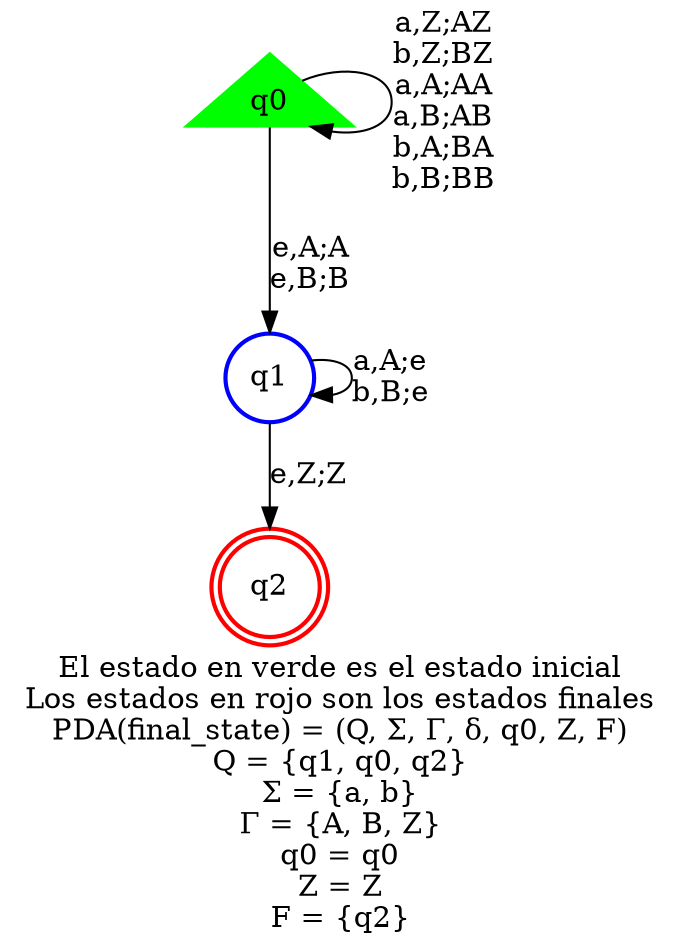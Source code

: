 digraph PDA {
	graph [bb="0,0,256.75,452",
		label="El estado en verde es el estado inicial
Los estados en rojo son los estados finales
PDA(final_state) = (Q, Σ, Γ, δ, q0, Z, F)
\
Q = {q1, q0, q2}
Σ = {a, b}
Γ = {A, B, Z}
q0 = q0
Z = Z
F = {q2}",
		lheight=1.97,
		lp="128.38,74.875",
		lwidth=3.34
	];
	node [label="\N"];
	q0	[color=green,
		height=0.65972,
		label=q0,
		pos="97.625,404.75",
		shape=triangle,
		style=filled,
		width=1.1181];
	q0 -> q0	[label="a,Z;AZ
b,Z;BZ
a,A;AA
a,B;AB
b,A;BA
b,B;BB",
		lp="177.63,404.75",
		pos="e,117.32,392.47 113.14,415.4 132.65,423.97 155.88,420.42 155.88,404.75 155.88,393.04 142.89,388.1 128.18,389.94"];
	q1	[color=blue,
		height=0.55906,
		label=q1,
		pos="97.625,269.88",
		shape=circle,
		style=bold,
		width=0.55906];
	q0 -> q1	[label="e,A;A
e,B;B",
		lp="114.12,323.75",
		pos="e,97.625,290.21 97.625,392.43 97.625,372.46 97.625,330.37 97.625,301.36"];
	q1 -> q1	[label="a,A;e
b,B;e",
		lp="150.75,269.88",
		pos="e,116.46,261.61 116.46,278.15 126.55,279.55 135.75,276.8 135.75,269.88 135.75,265.77 132.51,263.13 127.76,261.96"];
	q2	[color=red,
		height=0.67017,
		label=q2,
		peripheries=2,
		pos="97.625,173.88",
		shape=doublecircle,
		style=bold,
		width=0.67017];
	q1 -> q2	[label="e,Z;Z",
		lp="112.62,223.88",
		pos="e,97.625,198.32 97.625,249.4 97.625,237.92 97.625,223.06 97.625,209.63"];
}
